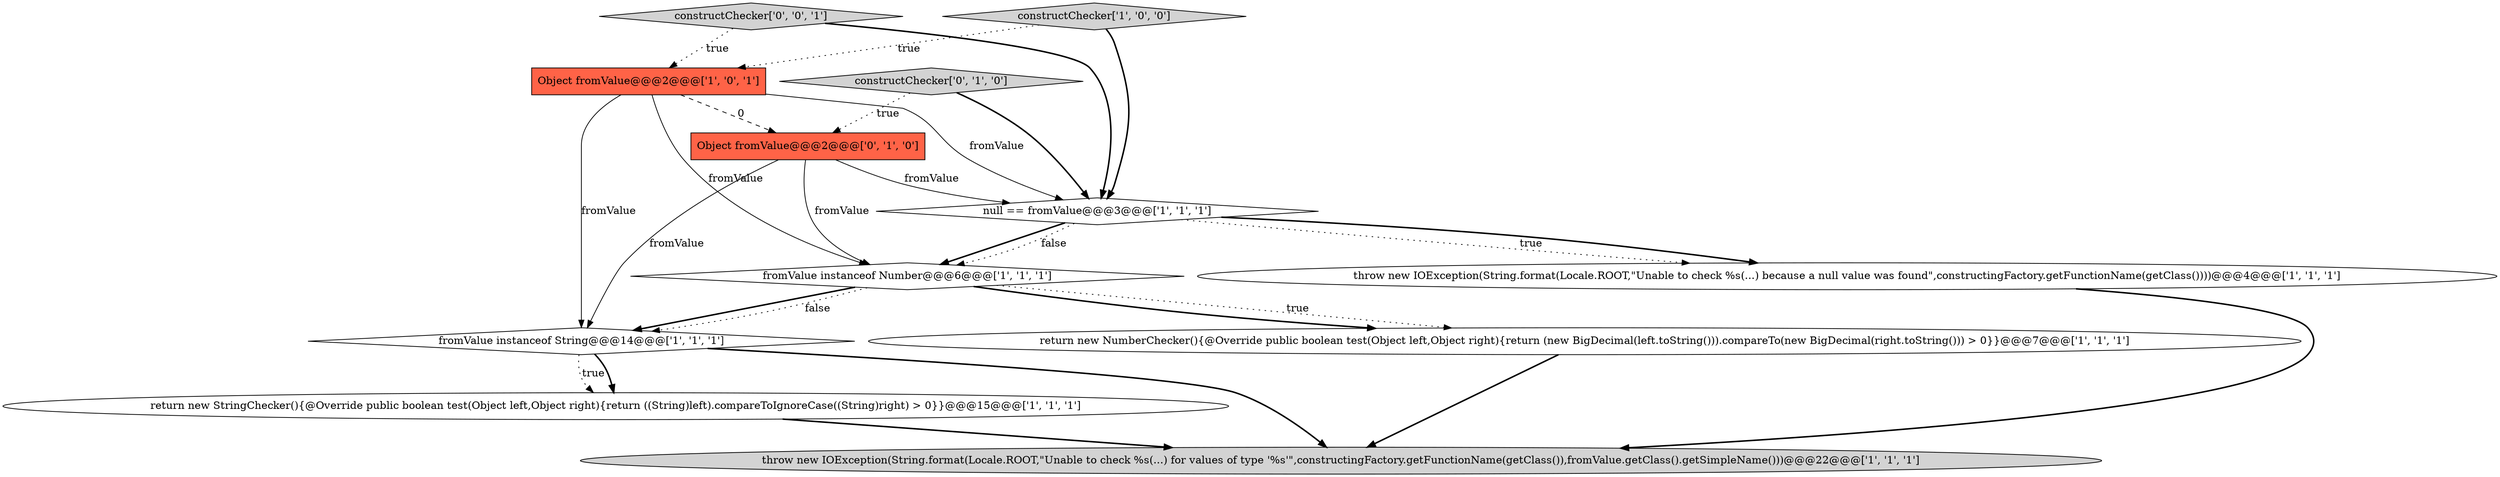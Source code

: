 digraph {
1 [style = filled, label = "constructChecker['1', '0', '0']", fillcolor = lightgray, shape = diamond image = "AAA0AAABBB1BBB"];
10 [style = filled, label = "constructChecker['0', '1', '0']", fillcolor = lightgray, shape = diamond image = "AAA0AAABBB2BBB"];
7 [style = filled, label = "return new NumberChecker(){@Override public boolean test(Object left,Object right){return (new BigDecimal(left.toString())).compareTo(new BigDecimal(right.toString())) > 0}}@@@7@@@['1', '1', '1']", fillcolor = white, shape = ellipse image = "AAA0AAABBB1BBB"];
11 [style = filled, label = "constructChecker['0', '0', '1']", fillcolor = lightgray, shape = diamond image = "AAA0AAABBB3BBB"];
3 [style = filled, label = "Object fromValue@@@2@@@['1', '0', '1']", fillcolor = tomato, shape = box image = "AAA0AAABBB1BBB"];
8 [style = filled, label = "return new StringChecker(){@Override public boolean test(Object left,Object right){return ((String)left).compareToIgnoreCase((String)right) > 0}}@@@15@@@['1', '1', '1']", fillcolor = white, shape = ellipse image = "AAA0AAABBB1BBB"];
0 [style = filled, label = "throw new IOException(String.format(Locale.ROOT,\"Unable to check %s(...) because a null value was found\",constructingFactory.getFunctionName(getClass())))@@@4@@@['1', '1', '1']", fillcolor = white, shape = ellipse image = "AAA0AAABBB1BBB"];
4 [style = filled, label = "null == fromValue@@@3@@@['1', '1', '1']", fillcolor = white, shape = diamond image = "AAA0AAABBB1BBB"];
2 [style = filled, label = "fromValue instanceof Number@@@6@@@['1', '1', '1']", fillcolor = white, shape = diamond image = "AAA0AAABBB1BBB"];
6 [style = filled, label = "fromValue instanceof String@@@14@@@['1', '1', '1']", fillcolor = white, shape = diamond image = "AAA0AAABBB1BBB"];
9 [style = filled, label = "Object fromValue@@@2@@@['0', '1', '0']", fillcolor = tomato, shape = box image = "AAA1AAABBB2BBB"];
5 [style = filled, label = "throw new IOException(String.format(Locale.ROOT,\"Unable to check %s(...) for values of type '%s'\",constructingFactory.getFunctionName(getClass()),fromValue.getClass().getSimpleName()))@@@22@@@['1', '1', '1']", fillcolor = lightgray, shape = ellipse image = "AAA0AAABBB1BBB"];
1->4 [style = bold, label=""];
2->6 [style = bold, label=""];
4->0 [style = dotted, label="true"];
11->4 [style = bold, label=""];
4->2 [style = bold, label=""];
10->9 [style = dotted, label="true"];
4->0 [style = bold, label=""];
1->3 [style = dotted, label="true"];
6->5 [style = bold, label=""];
7->5 [style = bold, label=""];
4->2 [style = dotted, label="false"];
8->5 [style = bold, label=""];
3->9 [style = dashed, label="0"];
6->8 [style = dotted, label="true"];
2->7 [style = dotted, label="true"];
6->8 [style = bold, label=""];
10->4 [style = bold, label=""];
2->6 [style = dotted, label="false"];
3->4 [style = solid, label="fromValue"];
3->6 [style = solid, label="fromValue"];
9->4 [style = solid, label="fromValue"];
2->7 [style = bold, label=""];
9->2 [style = solid, label="fromValue"];
3->2 [style = solid, label="fromValue"];
11->3 [style = dotted, label="true"];
0->5 [style = bold, label=""];
9->6 [style = solid, label="fromValue"];
}
